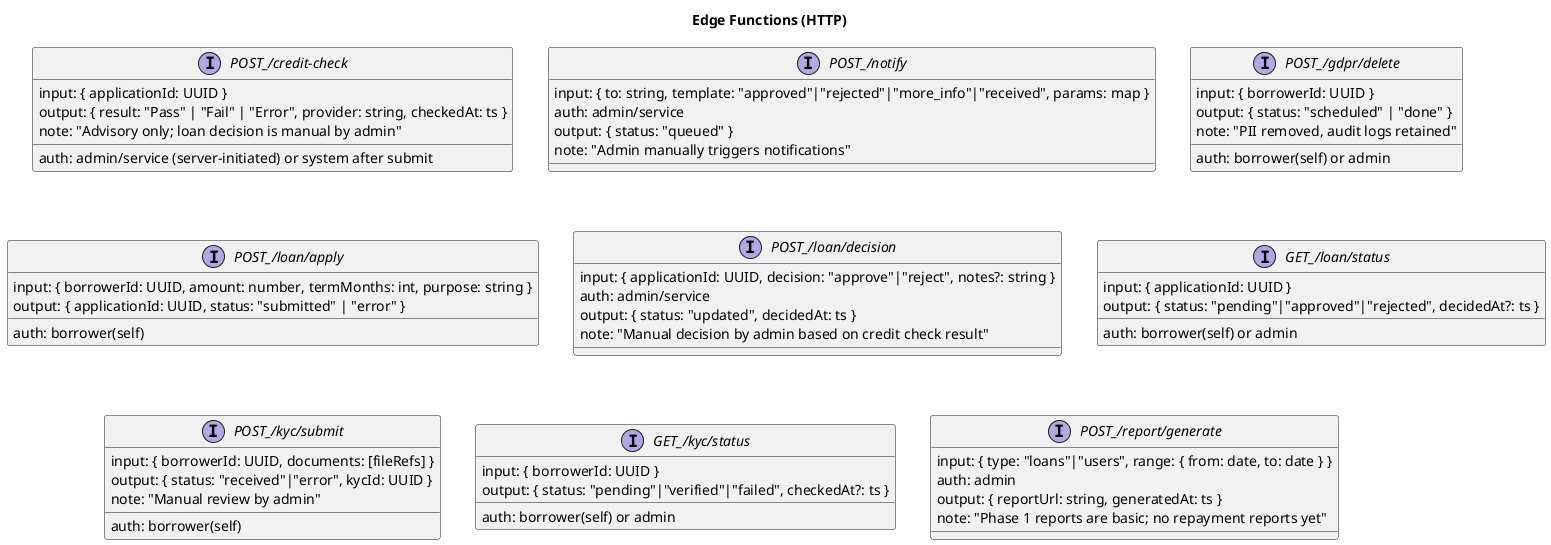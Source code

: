 @startuml Edge_Functions
title Edge Functions (HTTP)

' --- Credit Check ---
interface POST_/credit-check {
  input: { applicationId: UUID }
  auth: admin/service (server-initiated) or system after submit
  output: { result: "Pass" | "Fail" | "Error", provider: string, checkedAt: ts }
  note: "Advisory only; loan decision is manual by admin"
}

' --- Notifications ---
interface POST_/notify {
  input: { to: string, template: "approved"|"rejected"|"more_info"|"received", params: map }
  auth: admin/service
  output: { status: "queued" }
  note: "Admin manually triggers notifications"
}

' --- GDPR Delete ---
interface POST_/gdpr/delete {
  input: { borrowerId: UUID }
  auth: borrower(self) or admin
  output: { status: "scheduled" | "done" }
  note: "PII removed, audit logs retained"
}

' --- Loan Applications ---
interface POST_/loan/apply {
  input: { borrowerId: UUID, amount: number, termMonths: int, purpose: string }
  auth: borrower(self)
  output: { applicationId: UUID, status: "submitted" | "error" }
}

interface POST_/loan/decision {
  input: { applicationId: UUID, decision: "approve"|"reject", notes?: string }
  auth: admin/service
  output: { status: "updated", decidedAt: ts }
  note: "Manual decision by admin based on credit check result"
}

interface GET_/loan/status {
  input: { applicationId: UUID }
  auth: borrower(self) or admin
  output: { status: "pending"|"approved"|"rejected", decidedAt?: ts }
}

' --- KYC / Documents ---
interface POST_/kyc/submit {
  input: { borrowerId: UUID, documents: [fileRefs] }
  auth: borrower(self)
  output: { status: "received"|"error", kycId: UUID }
  note: "Manual review by admin"
}

interface GET_/kyc/status {
  input: { borrowerId: UUID }
  auth: borrower(self) or admin
  output: { status: "pending"|"verified"|"failed", checkedAt?: ts }
}

' --- Admin Utilities ---
interface POST_/report/generate {
  input: { type: "loans"|"users", range: { from: date, to: date } }
  auth: admin
  output: { reportUrl: string, generatedAt: ts }
  note: "Phase 1 reports are basic; no repayment reports yet"
}

@enduml

